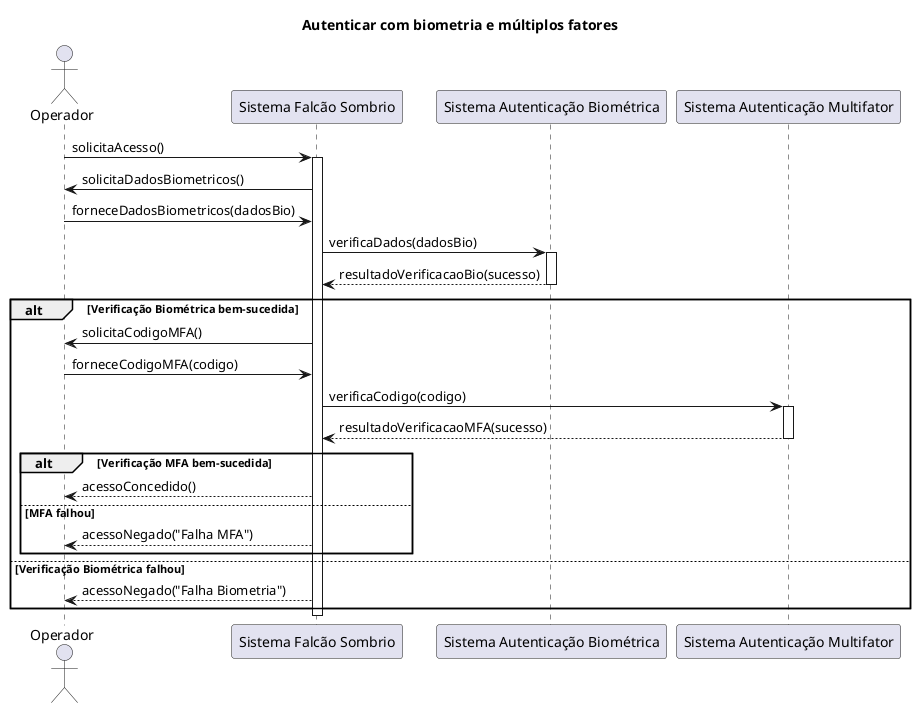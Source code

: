 @startuml
title Autenticar com biometria e múltiplos fatores

actor Operador
participant "Sistema Falcão Sombrio" as SFS
participant "Sistema Autenticação Biométrica" as SAB
participant "Sistema Autenticação Multifator" as SAM

Operador -> SFS : solicitaAcesso()
activate SFS

SFS -> Operador : solicitaDadosBiometricos()
Operador -> SFS : forneceDadosBiometricos(dadosBio)
SFS -> SAB : verificaDados(dadosBio)
activate SAB
SAB --> SFS : resultadoVerificacaoBio(sucesso)
deactivate SAB

alt Verificação Biométrica bem-sucedida
    SFS -> Operador : solicitaCodigoMFA()
    Operador -> SFS : forneceCodigoMFA(codigo)
    SFS -> SAM : verificaCodigo(codigo)
    activate SAM
    SAM --> SFS : resultadoVerificacaoMFA(sucesso)
    deactivate SAM

    alt Verificação MFA bem-sucedida
        SFS --> Operador : acessoConcedido()
    else MFA falhou
        SFS --> Operador : acessoNegado("Falha MFA")
    end
else Verificação Biométrica falhou
    SFS --> Operador : acessoNegado("Falha Biometria")
end

deactivate SFS

@enduml
